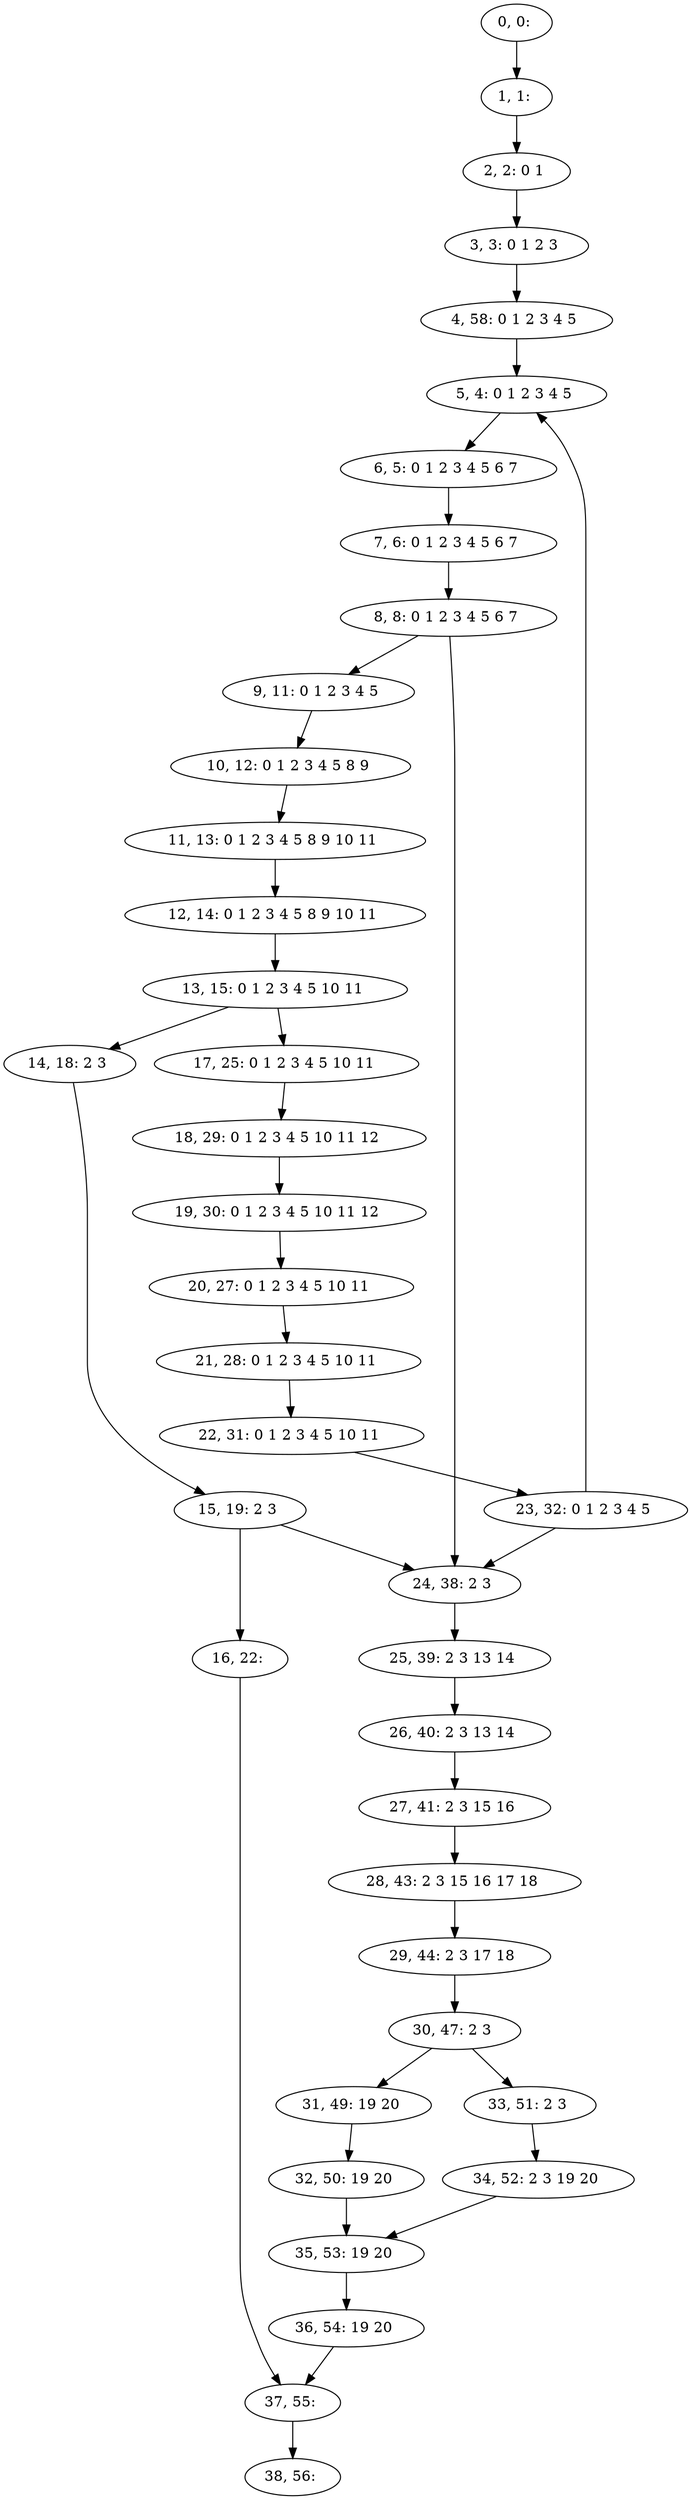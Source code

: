 digraph G {
0[label="0, 0: "];
1[label="1, 1: "];
2[label="2, 2: 0 1 "];
3[label="3, 3: 0 1 2 3 "];
4[label="4, 58: 0 1 2 3 4 5 "];
5[label="5, 4: 0 1 2 3 4 5 "];
6[label="6, 5: 0 1 2 3 4 5 6 7 "];
7[label="7, 6: 0 1 2 3 4 5 6 7 "];
8[label="8, 8: 0 1 2 3 4 5 6 7 "];
9[label="9, 11: 0 1 2 3 4 5 "];
10[label="10, 12: 0 1 2 3 4 5 8 9 "];
11[label="11, 13: 0 1 2 3 4 5 8 9 10 11 "];
12[label="12, 14: 0 1 2 3 4 5 8 9 10 11 "];
13[label="13, 15: 0 1 2 3 4 5 10 11 "];
14[label="14, 18: 2 3 "];
15[label="15, 19: 2 3 "];
16[label="16, 22: "];
17[label="17, 25: 0 1 2 3 4 5 10 11 "];
18[label="18, 29: 0 1 2 3 4 5 10 11 12 "];
19[label="19, 30: 0 1 2 3 4 5 10 11 12 "];
20[label="20, 27: 0 1 2 3 4 5 10 11 "];
21[label="21, 28: 0 1 2 3 4 5 10 11 "];
22[label="22, 31: 0 1 2 3 4 5 10 11 "];
23[label="23, 32: 0 1 2 3 4 5 "];
24[label="24, 38: 2 3 "];
25[label="25, 39: 2 3 13 14 "];
26[label="26, 40: 2 3 13 14 "];
27[label="27, 41: 2 3 15 16 "];
28[label="28, 43: 2 3 15 16 17 18 "];
29[label="29, 44: 2 3 17 18 "];
30[label="30, 47: 2 3 "];
31[label="31, 49: 19 20 "];
32[label="32, 50: 19 20 "];
33[label="33, 51: 2 3 "];
34[label="34, 52: 2 3 19 20 "];
35[label="35, 53: 19 20 "];
36[label="36, 54: 19 20 "];
37[label="37, 55: "];
38[label="38, 56: "];
0->1 ;
1->2 ;
2->3 ;
3->4 ;
4->5 ;
5->6 ;
6->7 ;
7->8 ;
8->9 ;
8->24 ;
9->10 ;
10->11 ;
11->12 ;
12->13 ;
13->14 ;
13->17 ;
14->15 ;
15->16 ;
15->24 ;
16->37 ;
17->18 ;
18->19 ;
19->20 ;
20->21 ;
21->22 ;
22->23 ;
23->24 ;
23->5 ;
24->25 ;
25->26 ;
26->27 ;
27->28 ;
28->29 ;
29->30 ;
30->31 ;
30->33 ;
31->32 ;
32->35 ;
33->34 ;
34->35 ;
35->36 ;
36->37 ;
37->38 ;
}
